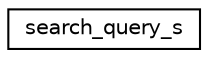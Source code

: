 digraph "类继承关系图"
{
  edge [fontname="Helvetica",fontsize="10",labelfontname="Helvetica",labelfontsize="10"];
  node [fontname="Helvetica",fontsize="10",shape=record];
  rankdir="LR";
  Node0 [label="search_query_s",height=0.2,width=0.4,color="black", fillcolor="white", style="filled",URL="$structsearch__query__s.html"];
}
